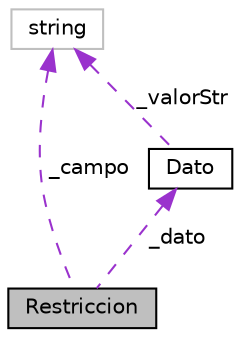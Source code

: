 digraph "Restriccion"
{
  edge [fontname="Helvetica",fontsize="10",labelfontname="Helvetica",labelfontsize="10"];
  node [fontname="Helvetica",fontsize="10",shape=record];
  Node1 [label="Restriccion",height=0.2,width=0.4,color="black", fillcolor="grey75", style="filled", fontcolor="black"];
  Node2 -> Node1 [dir="back",color="darkorchid3",fontsize="10",style="dashed",label=" _dato" ,fontname="Helvetica"];
  Node2 [label="Dato",height=0.2,width=0.4,color="black", fillcolor="white", style="filled",URL="$classDato.html",tooltip="Representa un Dato de una Base de Datos. "];
  Node3 -> Node2 [dir="back",color="darkorchid3",fontsize="10",style="dashed",label=" _valorStr" ,fontname="Helvetica"];
  Node3 [label="string",height=0.2,width=0.4,color="grey75", fillcolor="white", style="filled"];
  Node3 -> Node1 [dir="back",color="darkorchid3",fontsize="10",style="dashed",label=" _campo" ,fontname="Helvetica"];
}
